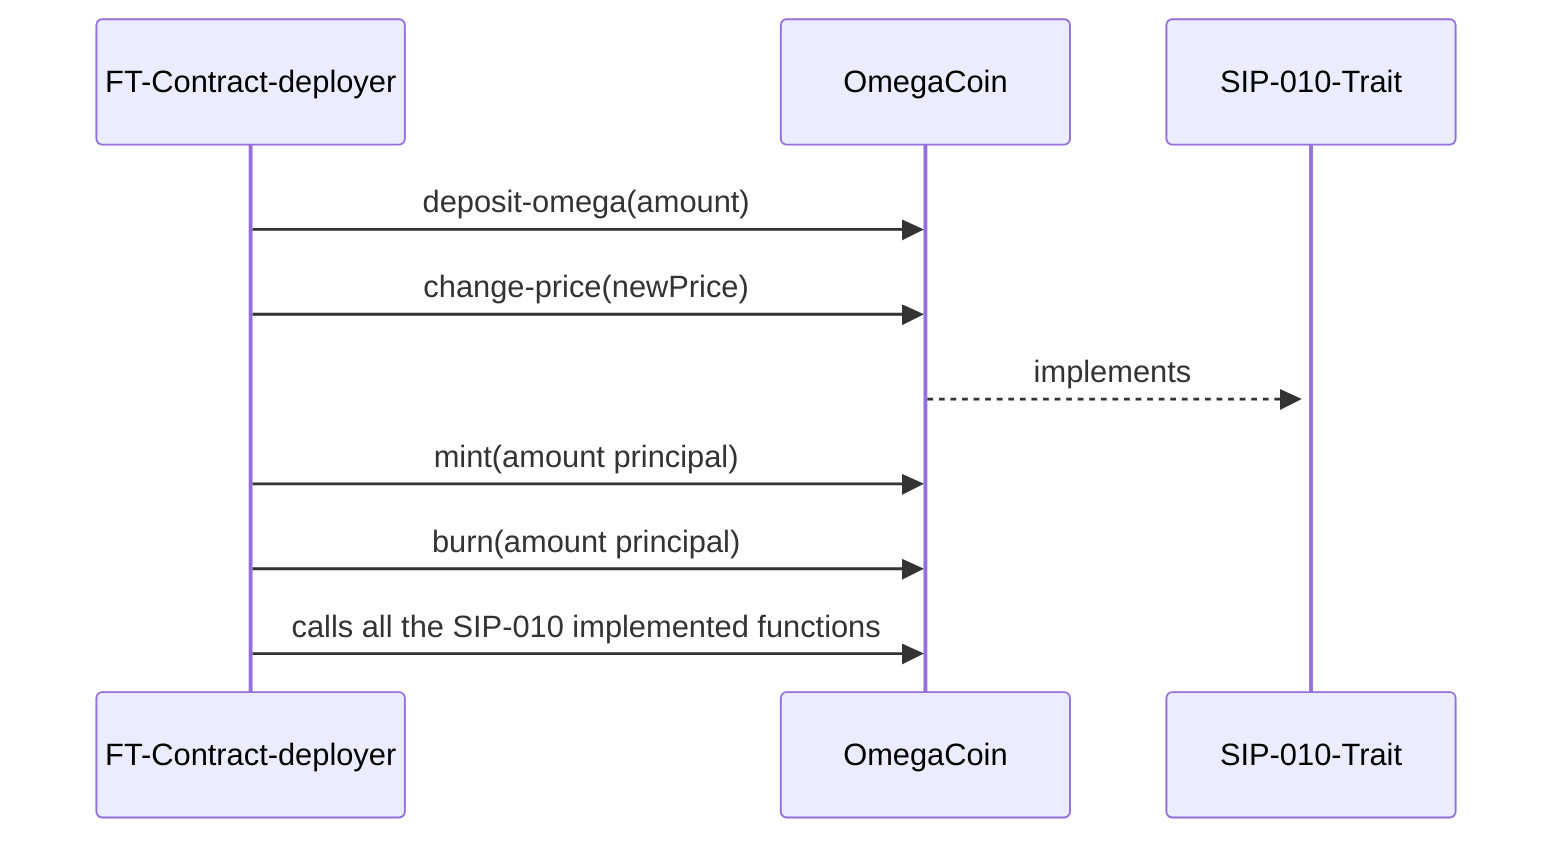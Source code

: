 sequenceDiagram
  FT-Contract-deployer->>OmegaCoin: deposit-omega(amount)
  FT-Contract-deployer->>OmegaCoin: change-price(newPrice)
  OmegaCoin-->>+SIP-010-Trait: implements
  FT-Contract-deployer->>OmegaCoin: mint(amount principal)
  FT-Contract-deployer->>OmegaCoin: burn(amount principal)
  FT-Contract-deployer->>OmegaCoin: calls all the SIP-010 implemented functions